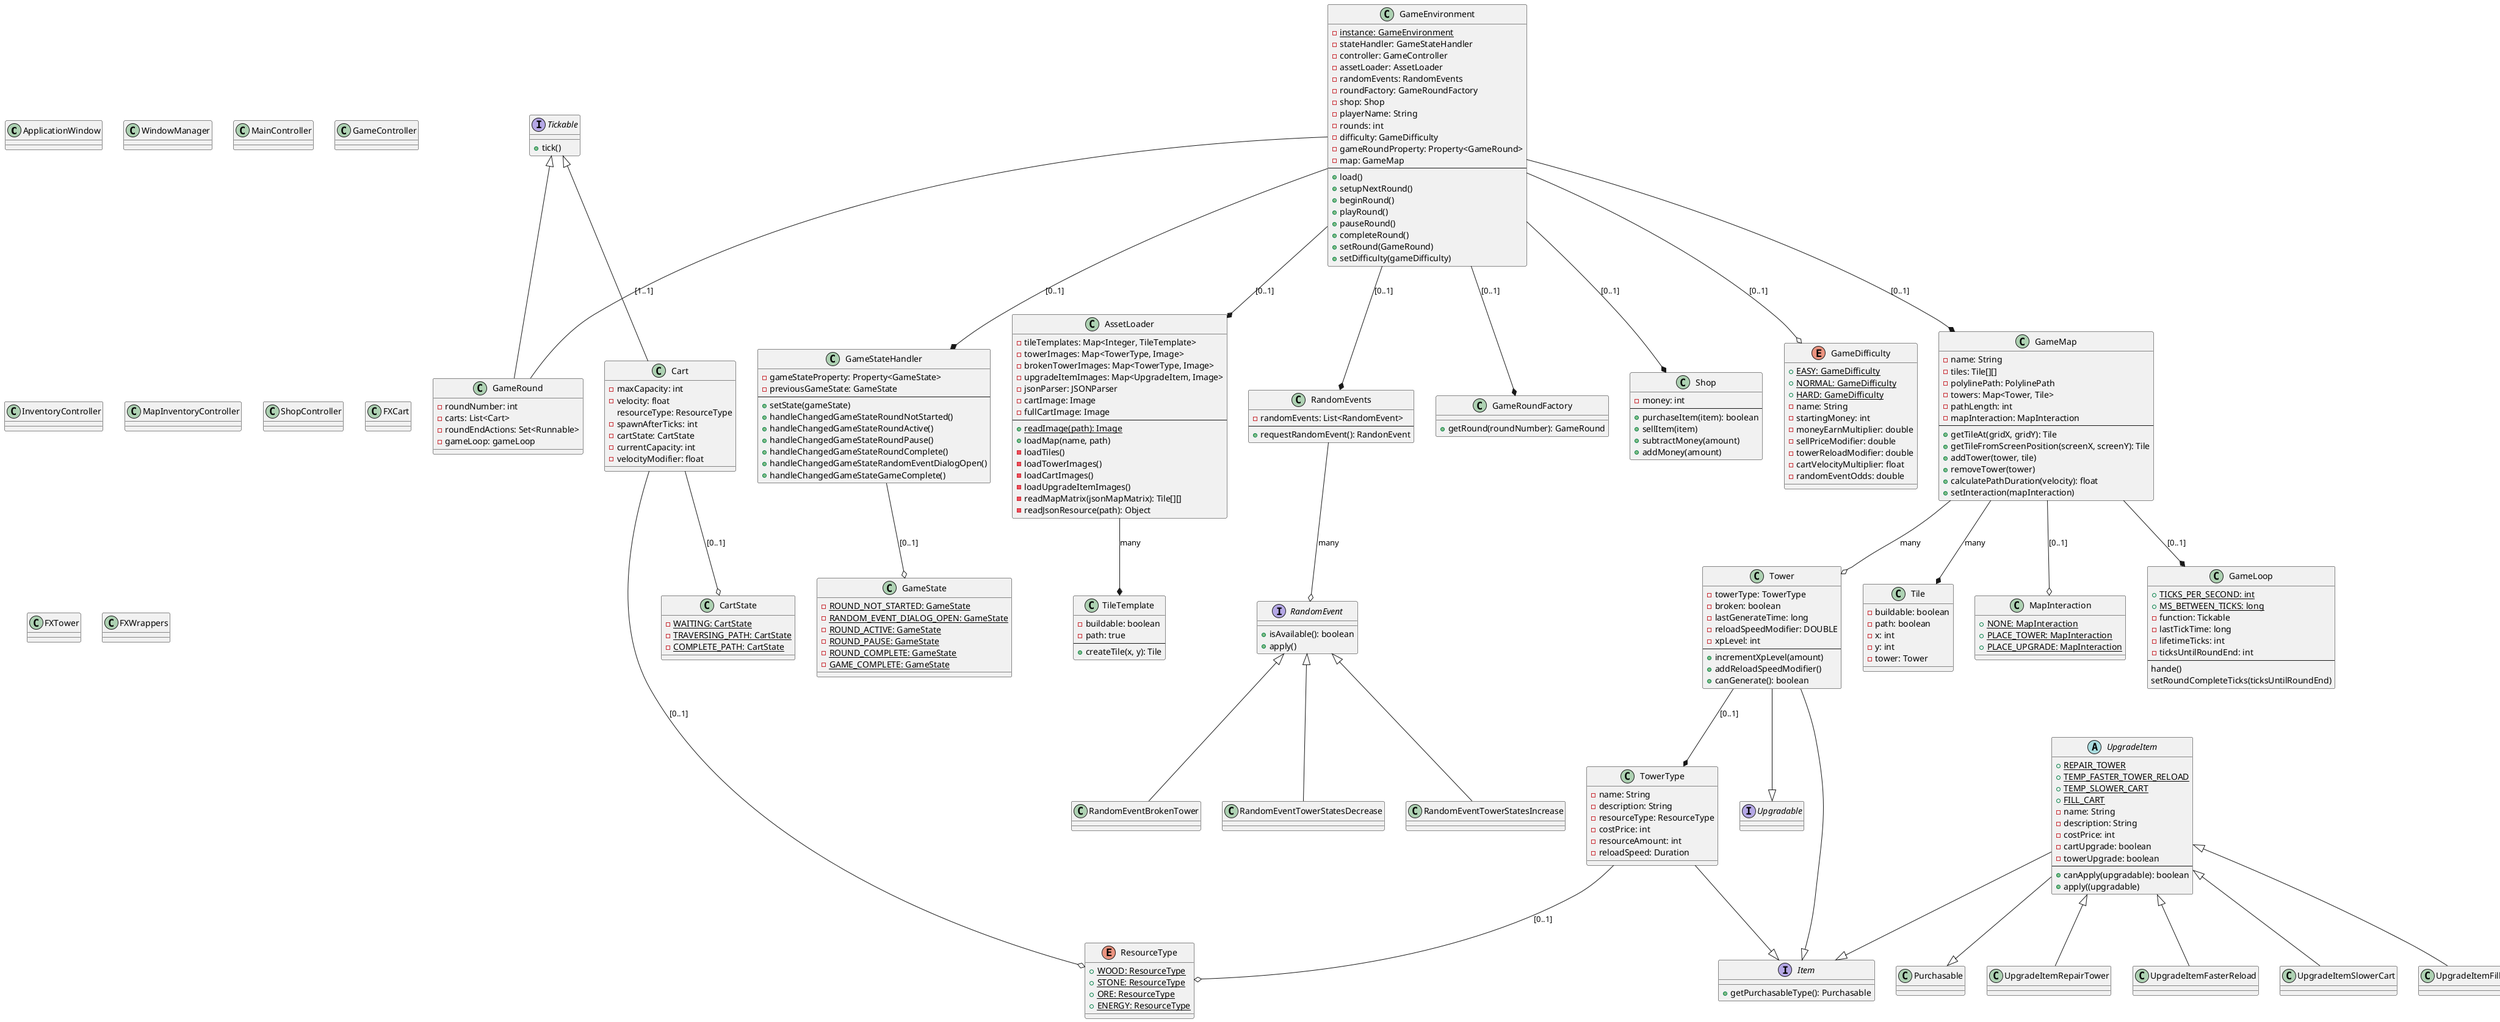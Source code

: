 @startuml
'https://plantuml.com/class-diagram

'gui'
class ApplicationWindow
class WindowManager
class MainController
class GameController
class InventoryController
class MapInventoryController
class ShopController

'wrappers'
class FXCart
class FXTower
class FXWrappers

'interfaces'
interface Tickable {
+ tick()
}

interface Upgradable {}

abstract class UpgradeItem {
+ {static} REPAIR_TOWER
+ {static} TEMP_FASTER_TOWER_RELOAD
+ {static} TEMP_SLOWER_CART
+ {static} FILL_CART
- name: String
- description: String
- costPrice: int
- cartUpgrade: boolean
- towerUpgrade: boolean
---
+ canApply(upgradable): boolean
+ apply((upgradable)
}

class TowerType {
- name: String
- description: String
- resourceType: ResourceType
- costPrice: int
- resourceAmount: int
- reloadSpeed: Duration
}

TowerType --o ResourceType : "[0..1]"

interface Item {
+ getPurchasableType(): Purchasable
}

enum ResourceType {
+ {static} WOOD: ResourceType
+ {static} STONE: ResourceType
+ {static} ORE: ResourceType
+ {static} ENERGY: ResourceType
}

'Game'
class GameEnvironment {
- {static} instance: GameEnvironment
- stateHandler: GameStateHandler
- controller: GameController
- assetLoader: AssetLoader
- randomEvents: RandomEvents
- roundFactory: GameRoundFactory
- shop: Shop
- playerName: String
- rounds: int
- difficulty: GameDifficulty
- gameRoundProperty: Property<GameRound>
- map: GameMap
--
+ load()
+ setupNextRound()
+ beginRound()
+ playRound()
+ pauseRound()
+ completeRound()
+ setRound(GameRound)
+ setDifficulty(gameDifficulty)
}

class GameStateHandler {
- gameStateProperty: Property<GameState>
- previousGameState: GameState
--
+ setState(gameState)
+ handleChangedGameStateRoundNotStarted()
+ handleChangedGameStateRoundActive()
+ handleChangedGameStateRoundPause()
+ handleChangedGameStateRoundComplete()
+ handleChangedGameStateRandomEventDialogOpen()
+ handleChangedGameStateGameComplete()
}

class AssetLoader {
- tileTemplates: Map<Integer, TileTemplate>
- towerImages: Map<TowerType, Image>
- brokenTowerImages: Map<TowerType, Image>
- upgradeItemImages: Map<UpgradeItem, Image>
- jsonParser: JSONParser
- cartImage: Image
- fullCartImage: Image
--
+ {static} readImage(path): Image
+ loadMap(name, path)
- loadTiles()
- loadTowerImages()
- loadCartImages()
- loadUpgradeItemImages()
- readMapMatrix(jsonMapMatrix): Tile[][]
- readJsonResource(path): Object
}

class TileTemplate {
- buildable: boolean
- path: true
--
+ createTile(x, y): Tile
}

class RandomEvents {
- randomEvents: List<RandomEvent>
--
+ requestRandomEvent(): RandonEvent
}

interface RandomEvent {
+ isAvailable(): boolean
+ apply()
}

class RandomEventBrokenTower {}
class RandomEventTowerStatesDecrease {}
class RandomEventTowerStatesIncrease {}

class GameRoundFactory {
+ getRound(roundNumber): GameRound
}

class Shop {
- money: int
--
+ purchaseItem(item): boolean
+ sellItem(item)
+ subtractMoney(amount)
+ addMoney(amount)
}

enum GameDifficulty {
+ {static} EASY: GameDifficulty
+ {static} NORMAL: GameDifficulty
+ {static} HARD: GameDifficulty
- name: String
- startingMoney: int
- moneyEarnMultiplier: double
- sellPriceModifier: double
- towerReloadModifier: double
- cartVelocityMultiplier: float
- randomEventOdds: double
}

class GameRound {
- roundNumber: int
- carts: List<Cart>
- roundEndActions: Set<Runnable>
- gameLoop: gameLoop
}

class GameMap {
- name: String
- tiles: Tile[][]
- polylinePath: PolylinePath
- towers: Map<Tower, Tile>
- pathLength: int
- mapInteraction: MapInteraction
--
+ getTileAt(gridX, gridY): Tile
+ getTileFromScreenPosition(screenX, screenY): Tile
+ addTower(tower, tile)
+ removeTower(tower)
+ calculatePathDuration(velocity): float
+ setInteraction(mapInteraction)
}

class Tile {
- buildable: boolean
- path: boolean
- x: int
- y: int
- tower: Tower
}

class MapInteraction {
+ {static} NONE: MapInteraction
+ {static} PLACE_TOWER: MapInteraction
+ {static} PLACE_UPGRADE: MapInteraction
}

class GameLoop {
+ {static} TICKS_PER_SECOND: int
+ {static} MS_BETWEEN_TICKS: long
- function: Tickable
- lastTickTime: long
- lifetimeTicks: int
- ticksUntilRoundEnd: int
--
hande()
setRoundCompleteTicks(ticksUntilRoundEnd)
}

class GameState {
- {static} ROUND_NOT_STARTED: GameState
- {static} RANDOM_EVENT_DIALOG_OPEN: GameState
- {static} ROUND_ACTIVE: GameState
- {static} ROUND_PAUSE: GameState
- {static} ROUND_COMPLETE: GameState
- {static} GAME_COMPLETE: GameState
}

class CartState {
- {static} WAITING: CartState
- {static} TRAVERSING_PATH: CartState
- {static} COMPLETE_PATH: CartState
}

class Tower {
- towerType: TowerType
- broken: boolean
- lastGenerateTime: long
- reloadSpeedModifier: DOUBLE
- xpLevel: int
---
+ incrementXpLevel(amount)
+ addReloadSpeedModifier()
+ canGenerate(): boolean
}

class Cart {
- maxCapacity: int
- velocity: float
resourceType: ResourceType
- spawnAfterTicks: int
- cartState: CartState
- currentCapacity: int
- velocityModifier: float
}

Cart --o ResourceType : "[0..1]"
Cart --o CartState : "[0..1]"

class UpgradeItemRepairTower {}
class UpgradeItemFasterReload {}
class UpgradeItemSlowerCart {}
class UpgradeItemFillCart {}

GameEnvironment --o GameDifficulty : "[0..1]"
GameEnvironment --* GameStateHandler : "[0..1]"
GameEnvironment --* AssetLoader : "[0..1]"
GameEnvironment --* RandomEvents : "[0..1]"
GameEnvironment --* GameRoundFactory : "[0..1]"
GameEnvironment --* Shop : "[0..1]"
GameEnvironment -- GameRound : "[1..1]"
GameEnvironment --* GameMap : "[0..1]"

GameStateHandler --o GameState : "[0..1]"

GameMap --* GameLoop : "[0..1]"
GameMap --* Tile : "many"
GameMap --o MapInteraction : "[0..1]"
GameMap --o Tower : "many"

Tickable <|-- Cart
Tickable <|-- GameRound

RandomEvents --o RandomEvent : "many"
RandomEvent <|-- RandomEventBrokenTower
RandomEvent <|-- RandomEventTowerStatesDecrease
RandomEvent <|-- RandomEventTowerStatesIncrease


UpgradeItem --|> Purchasable
UpgradeItem --|> Item
UpgradeItem <|-- UpgradeItemRepairTower
UpgradeItem <|-- UpgradeItemFasterReload
UpgradeItem <|-- UpgradeItemSlowerCart
UpgradeItem <|-- UpgradeItemFillCart

Tower --|> Item
Tower --|> Upgradable
Tower --* TowerType : "[0..1]"
TowerType --|> Item

AssetLoader --* TileTemplate : "many"
@enduml